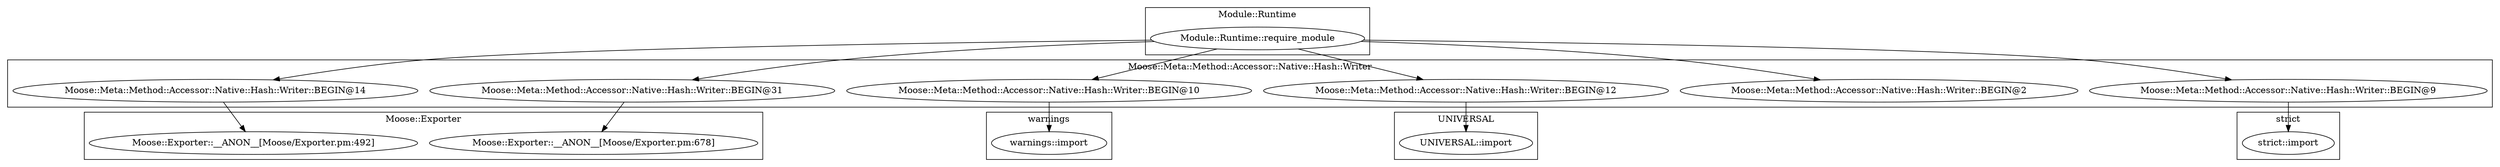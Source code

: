 digraph {
graph [overlap=false]
subgraph cluster_UNIVERSAL {
	label="UNIVERSAL";
	"UNIVERSAL::import";
}
subgraph cluster_warnings {
	label="warnings";
	"warnings::import";
}
subgraph cluster_Moose_Meta_Method_Accessor_Native_Hash_Writer {
	label="Moose::Meta::Method::Accessor::Native::Hash::Writer";
	"Moose::Meta::Method::Accessor::Native::Hash::Writer::BEGIN@14";
	"Moose::Meta::Method::Accessor::Native::Hash::Writer::BEGIN@2";
	"Moose::Meta::Method::Accessor::Native::Hash::Writer::BEGIN@31";
	"Moose::Meta::Method::Accessor::Native::Hash::Writer::BEGIN@10";
	"Moose::Meta::Method::Accessor::Native::Hash::Writer::BEGIN@12";
	"Moose::Meta::Method::Accessor::Native::Hash::Writer::BEGIN@9";
}
subgraph cluster_Module_Runtime {
	label="Module::Runtime";
	"Module::Runtime::require_module";
}
subgraph cluster_Moose_Exporter {
	label="Moose::Exporter";
	"Moose::Exporter::__ANON__[Moose/Exporter.pm:492]";
	"Moose::Exporter::__ANON__[Moose/Exporter.pm:678]";
}
subgraph cluster_strict {
	label="strict";
	"strict::import";
}
"Module::Runtime::require_module" -> "Moose::Meta::Method::Accessor::Native::Hash::Writer::BEGIN@9";
"Moose::Meta::Method::Accessor::Native::Hash::Writer::BEGIN@12" -> "UNIVERSAL::import";
"Module::Runtime::require_module" -> "Moose::Meta::Method::Accessor::Native::Hash::Writer::BEGIN@12";
"Moose::Meta::Method::Accessor::Native::Hash::Writer::BEGIN@9" -> "strict::import";
"Module::Runtime::require_module" -> "Moose::Meta::Method::Accessor::Native::Hash::Writer::BEGIN@14";
"Moose::Meta::Method::Accessor::Native::Hash::Writer::BEGIN@31" -> "Moose::Exporter::__ANON__[Moose/Exporter.pm:678]";
"Moose::Meta::Method::Accessor::Native::Hash::Writer::BEGIN@14" -> "Moose::Exporter::__ANON__[Moose/Exporter.pm:492]";
"Module::Runtime::require_module" -> "Moose::Meta::Method::Accessor::Native::Hash::Writer::BEGIN@10";
"Moose::Meta::Method::Accessor::Native::Hash::Writer::BEGIN@10" -> "warnings::import";
"Module::Runtime::require_module" -> "Moose::Meta::Method::Accessor::Native::Hash::Writer::BEGIN@2";
"Module::Runtime::require_module" -> "Moose::Meta::Method::Accessor::Native::Hash::Writer::BEGIN@31";
}
